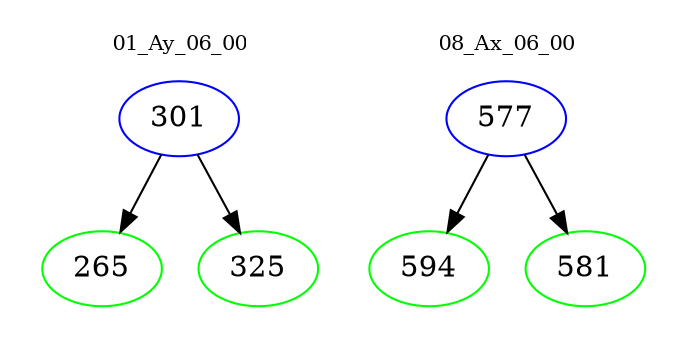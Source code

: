digraph{
subgraph cluster_0 {
color = white
label = "01_Ay_06_00";
fontsize=10;
T0_301 [label="301", color="blue"]
T0_301 -> T0_265 [color="black"]
T0_265 [label="265", color="green"]
T0_301 -> T0_325 [color="black"]
T0_325 [label="325", color="green"]
}
subgraph cluster_1 {
color = white
label = "08_Ax_06_00";
fontsize=10;
T1_577 [label="577", color="blue"]
T1_577 -> T1_594 [color="black"]
T1_594 [label="594", color="green"]
T1_577 -> T1_581 [color="black"]
T1_581 [label="581", color="green"]
}
}
